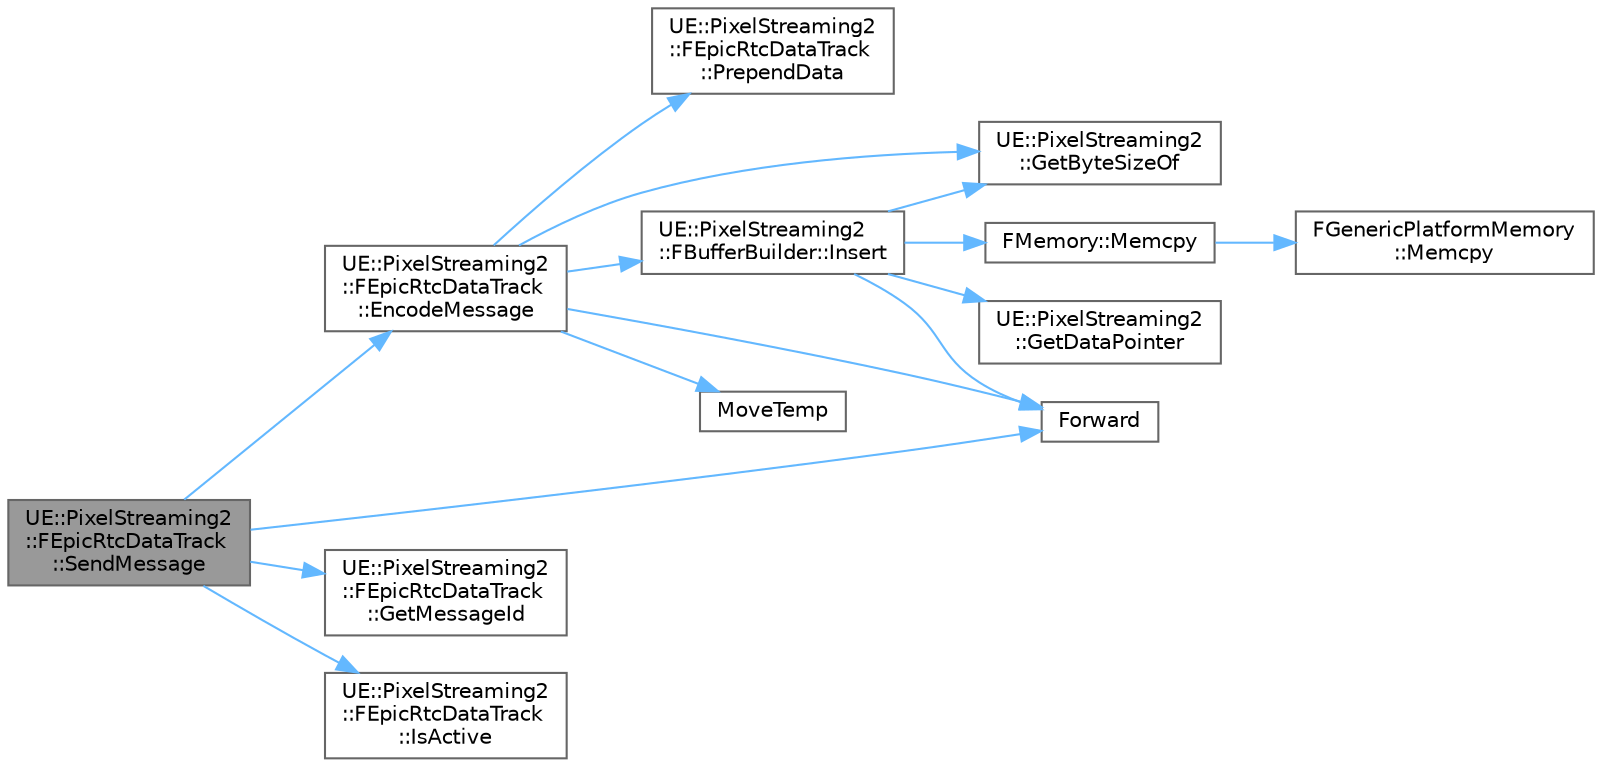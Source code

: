 digraph "UE::PixelStreaming2::FEpicRtcDataTrack::SendMessage"
{
 // INTERACTIVE_SVG=YES
 // LATEX_PDF_SIZE
  bgcolor="transparent";
  edge [fontname=Helvetica,fontsize=10,labelfontname=Helvetica,labelfontsize=10];
  node [fontname=Helvetica,fontsize=10,shape=box,height=0.2,width=0.4];
  rankdir="LR";
  Node1 [id="Node000001",label="UE::PixelStreaming2\l::FEpicRtcDataTrack\l::SendMessage",height=0.2,width=0.4,color="gray40", fillcolor="grey60", style="filled", fontcolor="black",tooltip="Sends a series of arguments to the data channel with the given type."];
  Node1 -> Node2 [id="edge1_Node000001_Node000002",color="steelblue1",style="solid",tooltip=" "];
  Node2 [id="Node000002",label="UE::PixelStreaming2\l::FEpicRtcDataTrack\l::EncodeMessage",height=0.2,width=0.4,color="grey40", fillcolor="white", style="filled",URL="$df/d6d/classUE_1_1PixelStreaming2_1_1FEpicRtcDataTrack.html#a50e9ba6340243c34f7cadc3e13e06c9c",tooltip=" "];
  Node2 -> Node3 [id="edge2_Node000002_Node000003",color="steelblue1",style="solid",tooltip=" "];
  Node3 [id="Node000003",label="Forward",height=0.2,width=0.4,color="grey40", fillcolor="white", style="filled",URL="$d4/d24/UnrealTemplate_8h.html#a68f280c1d561a8899a1e9e3ea8405d00",tooltip="Forward will cast a reference to an rvalue reference."];
  Node2 -> Node4 [id="edge3_Node000002_Node000004",color="steelblue1",style="solid",tooltip=" "];
  Node4 [id="Node000004",label="UE::PixelStreaming2\l::GetByteSizeOf",height=0.2,width=0.4,color="grey40", fillcolor="white", style="filled",URL="$d1/d40/namespaceUE_1_1PixelStreaming2.html#a6ae43d42b2ce3346b9a886b77307c117",tooltip=" "];
  Node2 -> Node5 [id="edge4_Node000002_Node000005",color="steelblue1",style="solid",tooltip=" "];
  Node5 [id="Node000005",label="UE::PixelStreaming2\l::FBufferBuilder::Insert",height=0.2,width=0.4,color="grey40", fillcolor="white", style="filled",URL="$d7/d10/structUE_1_1PixelStreaming2_1_1FBufferBuilder.html#a6b1b6e68cb0954bf89d33080deade145",tooltip=" "];
  Node5 -> Node3 [id="edge5_Node000005_Node000003",color="steelblue1",style="solid",tooltip=" "];
  Node5 -> Node4 [id="edge6_Node000005_Node000004",color="steelblue1",style="solid",tooltip=" "];
  Node5 -> Node6 [id="edge7_Node000005_Node000006",color="steelblue1",style="solid",tooltip=" "];
  Node6 [id="Node000006",label="UE::PixelStreaming2\l::GetDataPointer",height=0.2,width=0.4,color="grey40", fillcolor="white", style="filled",URL="$d1/d40/namespaceUE_1_1PixelStreaming2.html#a7524a51de3eed247304e9391c2e6f9fb",tooltip=" "];
  Node5 -> Node7 [id="edge8_Node000005_Node000007",color="steelblue1",style="solid",tooltip=" "];
  Node7 [id="Node000007",label="FMemory::Memcpy",height=0.2,width=0.4,color="grey40", fillcolor="white", style="filled",URL="$de/d4a/structFMemory.html#af5c0a2f1987809876d6d72269851e89c",tooltip=" "];
  Node7 -> Node8 [id="edge9_Node000007_Node000008",color="steelblue1",style="solid",tooltip=" "];
  Node8 [id="Node000008",label="FGenericPlatformMemory\l::Memcpy",height=0.2,width=0.4,color="grey40", fillcolor="white", style="filled",URL="$d3/dfd/structFGenericPlatformMemory.html#a13ca9511967a7af8d1c2c3beab1208e2",tooltip=" "];
  Node2 -> Node9 [id="edge10_Node000002_Node000009",color="steelblue1",style="solid",tooltip=" "];
  Node9 [id="Node000009",label="MoveTemp",height=0.2,width=0.4,color="grey40", fillcolor="white", style="filled",URL="$d4/d24/UnrealTemplate_8h.html#ad5e6c049aeb9c9115fec514ba581dbb6",tooltip="MoveTemp will cast a reference to an rvalue reference."];
  Node2 -> Node10 [id="edge11_Node000002_Node000010",color="steelblue1",style="solid",tooltip=" "];
  Node10 [id="Node000010",label="UE::PixelStreaming2\l::FEpicRtcDataTrack\l::PrependData",height=0.2,width=0.4,color="grey40", fillcolor="white", style="filled",URL="$df/d6d/classUE_1_1PixelStreaming2_1_1FEpicRtcDataTrack.html#a65a48cceee512df93d0d1bef43ba75a0",tooltip=" "];
  Node1 -> Node3 [id="edge12_Node000001_Node000003",color="steelblue1",style="solid",tooltip=" "];
  Node1 -> Node11 [id="edge13_Node000001_Node000011",color="steelblue1",style="solid",tooltip=" "];
  Node11 [id="Node000011",label="UE::PixelStreaming2\l::FEpicRtcDataTrack\l::GetMessageId",height=0.2,width=0.4,color="grey40", fillcolor="white", style="filled",URL="$df/d6d/classUE_1_1PixelStreaming2_1_1FEpicRtcDataTrack.html#a36c51ceec2578b22b20cca3f92b6af85",tooltip=" "];
  Node1 -> Node12 [id="edge14_Node000001_Node000012",color="steelblue1",style="solid",tooltip=" "];
  Node12 [id="Node000012",label="UE::PixelStreaming2\l::FEpicRtcDataTrack\l::IsActive",height=0.2,width=0.4,color="grey40", fillcolor="white", style="filled",URL="$df/d6d/classUE_1_1PixelStreaming2_1_1FEpicRtcDataTrack.html#aec21bee06d4f413af28a96c0af35a68b",tooltip=" "];
}
